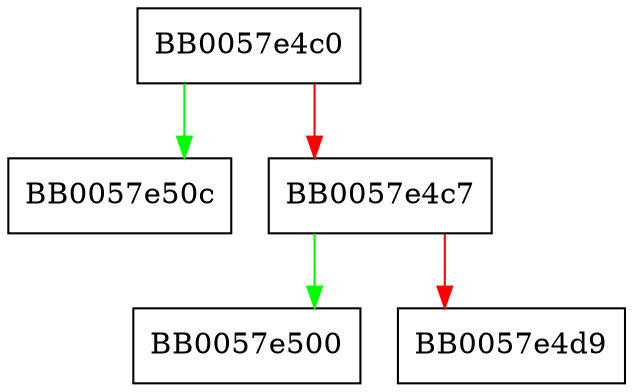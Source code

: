 digraph DSA_security_bits {
  node [shape="box"];
  graph [splines=ortho];
  BB0057e4c0 -> BB0057e50c [color="green"];
  BB0057e4c0 -> BB0057e4c7 [color="red"];
  BB0057e4c7 -> BB0057e500 [color="green"];
  BB0057e4c7 -> BB0057e4d9 [color="red"];
}
